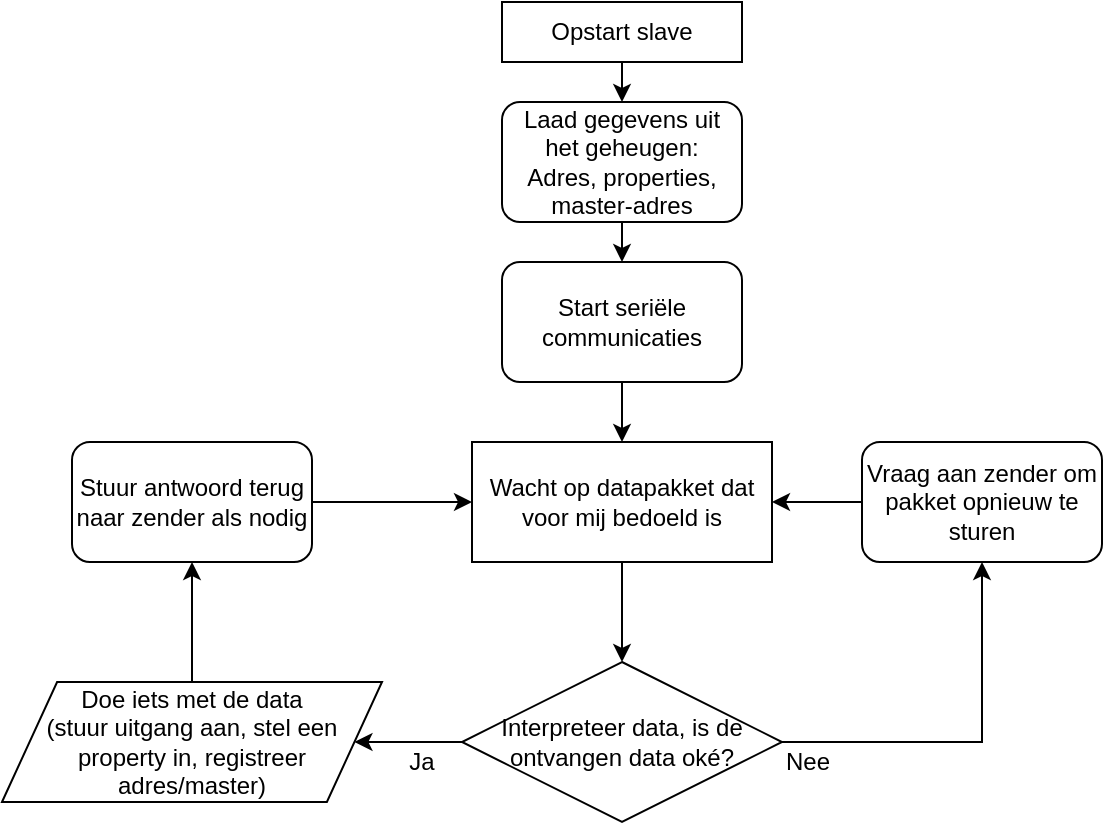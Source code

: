 <mxfile version="10.6.3" type="device"><diagram id="UIVqx04wKIHBNCvT4JOl" name="Page-1"><mxGraphModel dx="961" dy="1696" grid="1" gridSize="10" guides="1" tooltips="1" connect="1" arrows="1" fold="1" page="1" pageScale="1" pageWidth="827" pageHeight="1169" math="0" shadow="0"><root><mxCell id="0"/><mxCell id="1" parent="0"/><mxCell id="oglStqeF5IsoPhlrJtpc-21" style="edgeStyle=orthogonalEdgeStyle;rounded=0;orthogonalLoop=1;jettySize=auto;html=1;exitX=0.5;exitY=1;exitDx=0;exitDy=0;entryX=0.5;entryY=0;entryDx=0;entryDy=0;" parent="1" source="oglStqeF5IsoPhlrJtpc-1" target="oglStqeF5IsoPhlrJtpc-2" edge="1"><mxGeometry relative="1" as="geometry"/></mxCell><mxCell id="oglStqeF5IsoPhlrJtpc-1" value="Opstart slave&lt;br&gt;" style="rounded=0;whiteSpace=wrap;html=1;" parent="1" vertex="1"><mxGeometry x="380" y="-40" width="120" height="30" as="geometry"/></mxCell><mxCell id="oglStqeF5IsoPhlrJtpc-24" style="edgeStyle=orthogonalEdgeStyle;rounded=0;orthogonalLoop=1;jettySize=auto;html=1;exitX=0.5;exitY=1;exitDx=0;exitDy=0;entryX=0.5;entryY=0;entryDx=0;entryDy=0;" parent="1" source="oglStqeF5IsoPhlrJtpc-2" target="oglStqeF5IsoPhlrJtpc-4" edge="1"><mxGeometry relative="1" as="geometry"/></mxCell><mxCell id="oglStqeF5IsoPhlrJtpc-2" value="&lt;span&gt;Laad gegevens uit het geheugen:&lt;/span&gt;&lt;br&gt;&lt;span&gt;Adres, properties, master-adres&lt;/span&gt;" style="rounded=1;whiteSpace=wrap;html=1;" parent="1" vertex="1"><mxGeometry x="380" y="10" width="120" height="60" as="geometry"/></mxCell><mxCell id="oglStqeF5IsoPhlrJtpc-7" style="edgeStyle=orthogonalEdgeStyle;rounded=0;orthogonalLoop=1;jettySize=auto;html=1;exitX=0.5;exitY=1;exitDx=0;exitDy=0;entryX=0.5;entryY=0;entryDx=0;entryDy=0;" parent="1" source="oglStqeF5IsoPhlrJtpc-4" target="oglStqeF5IsoPhlrJtpc-6" edge="1"><mxGeometry relative="1" as="geometry"/></mxCell><mxCell id="oglStqeF5IsoPhlrJtpc-4" value="Start seriële communicaties&lt;br&gt;" style="rounded=1;whiteSpace=wrap;html=1;" parent="1" vertex="1"><mxGeometry x="380" y="90" width="120" height="60" as="geometry"/></mxCell><mxCell id="ubKwXmHmabbf-6wSpc7t-4" style="edgeStyle=orthogonalEdgeStyle;rounded=0;orthogonalLoop=1;jettySize=auto;html=1;exitX=0.5;exitY=1;exitDx=0;exitDy=0;entryX=0.5;entryY=0;entryDx=0;entryDy=0;" edge="1" parent="1" source="oglStqeF5IsoPhlrJtpc-6" target="ubKwXmHmabbf-6wSpc7t-1"><mxGeometry relative="1" as="geometry"/></mxCell><mxCell id="oglStqeF5IsoPhlrJtpc-6" value="Wacht op datapakket dat voor mij bedoeld is" style="rounded=0;whiteSpace=wrap;html=1;" parent="1" vertex="1"><mxGeometry x="365" y="180" width="150" height="60" as="geometry"/></mxCell><mxCell id="oglStqeF5IsoPhlrJtpc-16" style="edgeStyle=orthogonalEdgeStyle;rounded=0;orthogonalLoop=1;jettySize=auto;html=1;exitX=0.5;exitY=0;exitDx=0;exitDy=0;entryX=0.5;entryY=1;entryDx=0;entryDy=0;" parent="1" source="oglStqeF5IsoPhlrJtpc-10" target="oglStqeF5IsoPhlrJtpc-12" edge="1"><mxGeometry relative="1" as="geometry"/></mxCell><mxCell id="oglStqeF5IsoPhlrJtpc-10" value="Doe iets met de data&lt;br&gt;(stuur uitgang aan, stel een property in, registreer adres/master)&lt;br&gt;" style="shape=parallelogram;perimeter=parallelogramPerimeter;whiteSpace=wrap;html=1;size=0.145;" parent="1" vertex="1"><mxGeometry x="130" y="300" width="190" height="60" as="geometry"/></mxCell><mxCell id="oglStqeF5IsoPhlrJtpc-17" style="edgeStyle=orthogonalEdgeStyle;rounded=0;orthogonalLoop=1;jettySize=auto;html=1;exitX=1;exitY=0.5;exitDx=0;exitDy=0;entryX=0;entryY=0.5;entryDx=0;entryDy=0;" parent="1" source="oglStqeF5IsoPhlrJtpc-12" target="oglStqeF5IsoPhlrJtpc-6" edge="1"><mxGeometry relative="1" as="geometry"/></mxCell><mxCell id="oglStqeF5IsoPhlrJtpc-12" value="Stuur antwoord terug naar zender als nodig" style="rounded=1;whiteSpace=wrap;html=1;" parent="1" vertex="1"><mxGeometry x="165" y="180" width="120" height="60" as="geometry"/></mxCell><mxCell id="oglStqeF5IsoPhlrJtpc-19" style="edgeStyle=orthogonalEdgeStyle;rounded=0;orthogonalLoop=1;jettySize=auto;html=1;exitX=0;exitY=0.5;exitDx=0;exitDy=0;entryX=1;entryY=0.5;entryDx=0;entryDy=0;" parent="1" source="oglStqeF5IsoPhlrJtpc-18" target="oglStqeF5IsoPhlrJtpc-6" edge="1"><mxGeometry relative="1" as="geometry"/></mxCell><mxCell id="oglStqeF5IsoPhlrJtpc-18" value="Vraag aan zender om pakket opnieuw te sturen" style="rounded=1;whiteSpace=wrap;html=1;" parent="1" vertex="1"><mxGeometry x="560" y="180" width="120" height="60" as="geometry"/></mxCell><mxCell id="oglStqeF5IsoPhlrJtpc-22" value="Ja" style="text;html=1;strokeColor=none;fillColor=none;align=center;verticalAlign=middle;whiteSpace=wrap;rounded=0;" parent="1" vertex="1"><mxGeometry x="320" y="330" width="40" height="20" as="geometry"/></mxCell><mxCell id="oglStqeF5IsoPhlrJtpc-23" value="Nee" style="text;html=1;resizable=0;points=[];autosize=1;align=left;verticalAlign=top;spacingTop=-4;" parent="1" vertex="1"><mxGeometry x="520" y="330" width="40" height="20" as="geometry"/></mxCell><mxCell id="ubKwXmHmabbf-6wSpc7t-5" style="edgeStyle=orthogonalEdgeStyle;rounded=0;orthogonalLoop=1;jettySize=auto;html=1;exitX=1;exitY=0.5;exitDx=0;exitDy=0;entryX=0.5;entryY=1;entryDx=0;entryDy=0;" edge="1" parent="1" source="ubKwXmHmabbf-6wSpc7t-1" target="oglStqeF5IsoPhlrJtpc-18"><mxGeometry relative="1" as="geometry"/></mxCell><mxCell id="ubKwXmHmabbf-6wSpc7t-6" style="edgeStyle=orthogonalEdgeStyle;rounded=0;orthogonalLoop=1;jettySize=auto;html=1;exitX=0;exitY=0.5;exitDx=0;exitDy=0;entryX=1;entryY=0.5;entryDx=0;entryDy=0;" edge="1" parent="1" source="ubKwXmHmabbf-6wSpc7t-1" target="oglStqeF5IsoPhlrJtpc-10"><mxGeometry relative="1" as="geometry"/></mxCell><mxCell id="ubKwXmHmabbf-6wSpc7t-1" value="&lt;span&gt;Interpreteer data, is de ontvangen data oké?&lt;/span&gt;" style="rhombus;whiteSpace=wrap;html=1;" vertex="1" parent="1"><mxGeometry x="360" y="290" width="160" height="80" as="geometry"/></mxCell></root></mxGraphModel></diagram></mxfile>